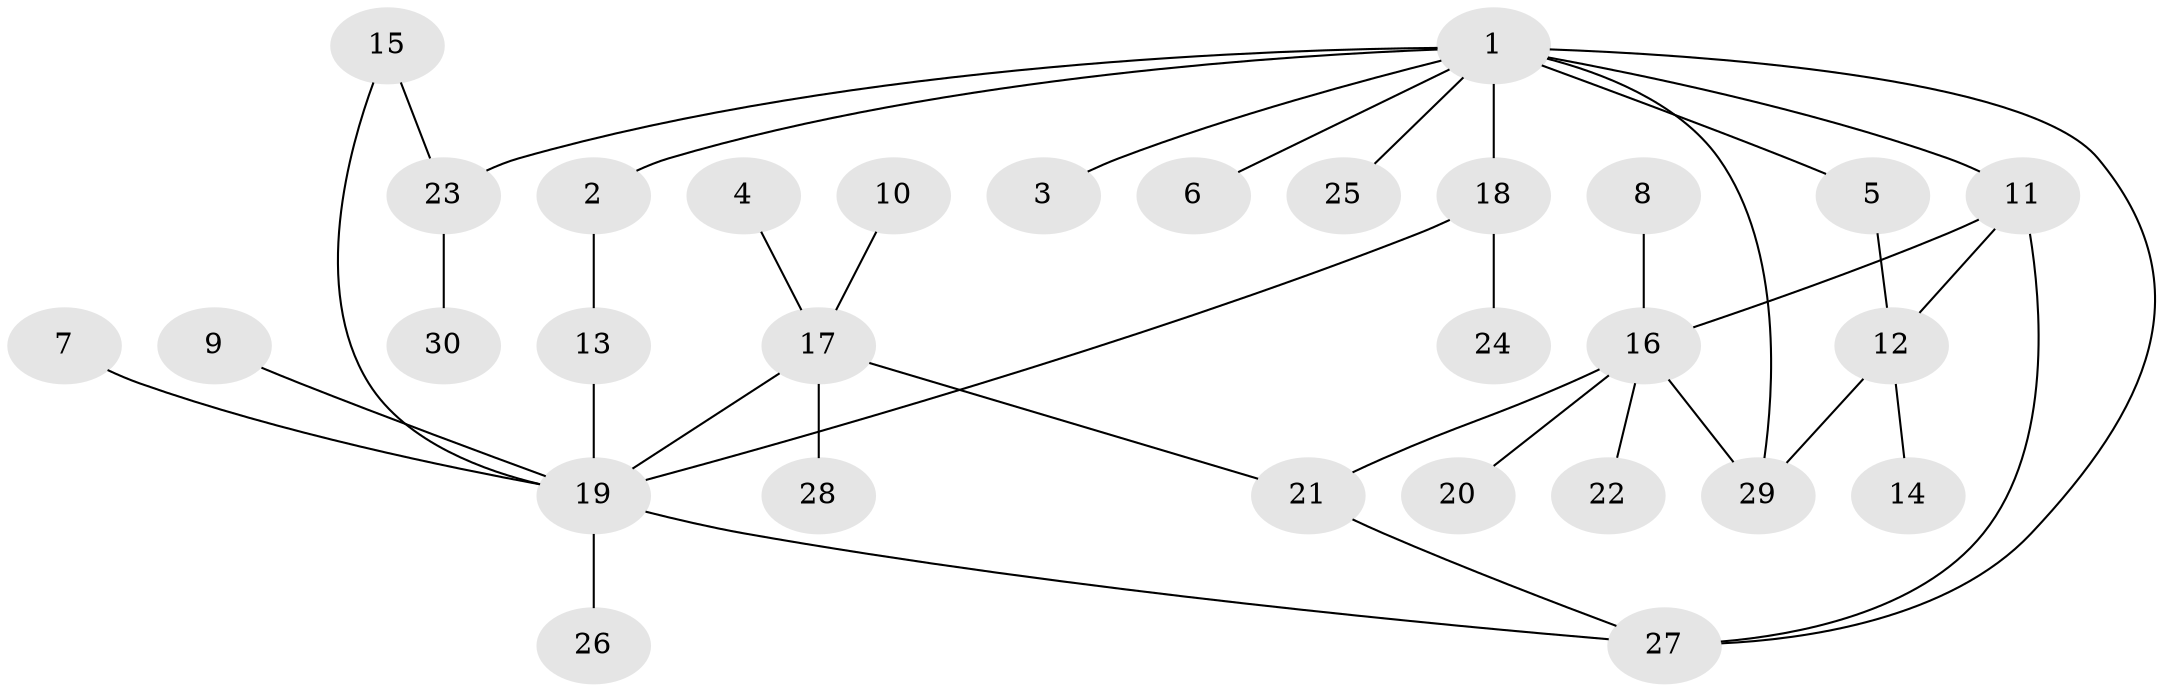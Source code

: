 // original degree distribution, {6: 0.016666666666666666, 7: 0.016666666666666666, 3: 0.21666666666666667, 4: 0.1, 2: 0.2833333333333333, 1: 0.3333333333333333, 5: 0.03333333333333333}
// Generated by graph-tools (version 1.1) at 2025/25/03/09/25 03:25:24]
// undirected, 30 vertices, 38 edges
graph export_dot {
graph [start="1"]
  node [color=gray90,style=filled];
  1;
  2;
  3;
  4;
  5;
  6;
  7;
  8;
  9;
  10;
  11;
  12;
  13;
  14;
  15;
  16;
  17;
  18;
  19;
  20;
  21;
  22;
  23;
  24;
  25;
  26;
  27;
  28;
  29;
  30;
  1 -- 2 [weight=1.0];
  1 -- 3 [weight=1.0];
  1 -- 5 [weight=2.0];
  1 -- 6 [weight=1.0];
  1 -- 11 [weight=1.0];
  1 -- 18 [weight=2.0];
  1 -- 23 [weight=1.0];
  1 -- 25 [weight=1.0];
  1 -- 27 [weight=1.0];
  1 -- 29 [weight=1.0];
  2 -- 13 [weight=1.0];
  4 -- 17 [weight=1.0];
  5 -- 12 [weight=1.0];
  7 -- 19 [weight=1.0];
  8 -- 16 [weight=1.0];
  9 -- 19 [weight=1.0];
  10 -- 17 [weight=1.0];
  11 -- 12 [weight=1.0];
  11 -- 16 [weight=1.0];
  11 -- 27 [weight=1.0];
  12 -- 14 [weight=1.0];
  12 -- 29 [weight=1.0];
  13 -- 19 [weight=1.0];
  15 -- 19 [weight=1.0];
  15 -- 23 [weight=1.0];
  16 -- 20 [weight=1.0];
  16 -- 21 [weight=1.0];
  16 -- 22 [weight=1.0];
  16 -- 29 [weight=1.0];
  17 -- 19 [weight=1.0];
  17 -- 21 [weight=1.0];
  17 -- 28 [weight=1.0];
  18 -- 19 [weight=1.0];
  18 -- 24 [weight=1.0];
  19 -- 26 [weight=1.0];
  19 -- 27 [weight=1.0];
  21 -- 27 [weight=1.0];
  23 -- 30 [weight=1.0];
}
